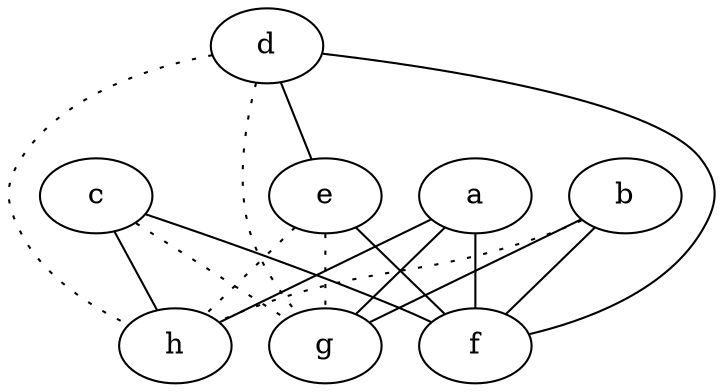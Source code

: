 graph {
a -- f;
a -- g;
a -- h;
b -- f;
b -- g;
b -- h [style=dotted];
c -- f;
c -- g [style=dotted];
c -- h;
d -- e;
d -- f;
d -- g [style=dotted];
d -- h [style=dotted];
e -- f;
e -- g [style=dotted];
e -- h [style=dotted];
}
